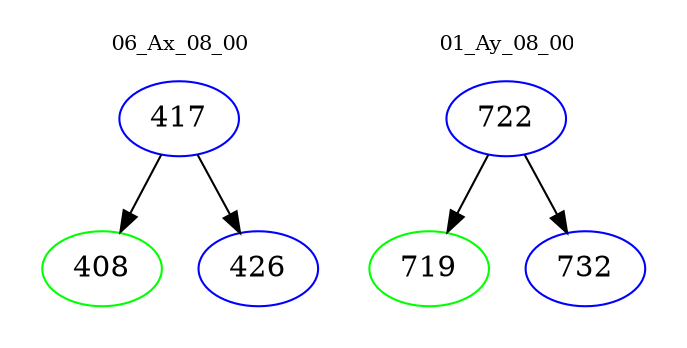 digraph{
subgraph cluster_0 {
color = white
label = "06_Ax_08_00";
fontsize=10;
T0_417 [label="417", color="blue"]
T0_417 -> T0_408 [color="black"]
T0_408 [label="408", color="green"]
T0_417 -> T0_426 [color="black"]
T0_426 [label="426", color="blue"]
}
subgraph cluster_1 {
color = white
label = "01_Ay_08_00";
fontsize=10;
T1_722 [label="722", color="blue"]
T1_722 -> T1_719 [color="black"]
T1_719 [label="719", color="green"]
T1_722 -> T1_732 [color="black"]
T1_732 [label="732", color="blue"]
}
}
